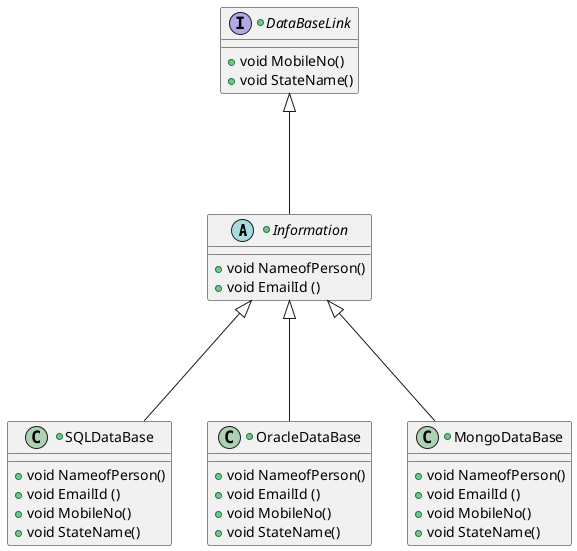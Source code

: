 @startuml
Information <|--- SQLDataBase
Information <|--- OracleDataBase
Information <|--- MongoDataBase
DataBaseLink <|--- Information
+abstract class Information{
+ void NameofPerson()
+ void EmailId ()
}
+interface DataBaseLink{
 + void MobileNo()
 + void StateName()
}
+class SQLDataBase{
+void NameofPerson()
+void EmailId ()
+void MobileNo()
+void StateName()
}
+class OracleDataBase{
+void NameofPerson()
+void EmailId ()
+void MobileNo()
+void StateName()
}
+class MongoDataBase{
+void NameofPerson()
+void EmailId ()
+void MobileNo()
+void StateName()
}








@enduml